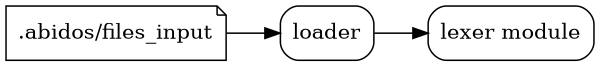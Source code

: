 digraph R {
  size ="4, 6!";
  fontsize = 8
  rankdir=LR 

  file [
    shape=note,
    label=".abidos/files_input"
  ]

  loader [
    shape=box,
    style="rounded",    
    label="loader"
  ]

  lexer [
    fillcolor=loader, 
    style="rounded", 
    shape=box,
    label="lexer module"
  ]

  file -> loader;
  loader -> lexer;
} 
